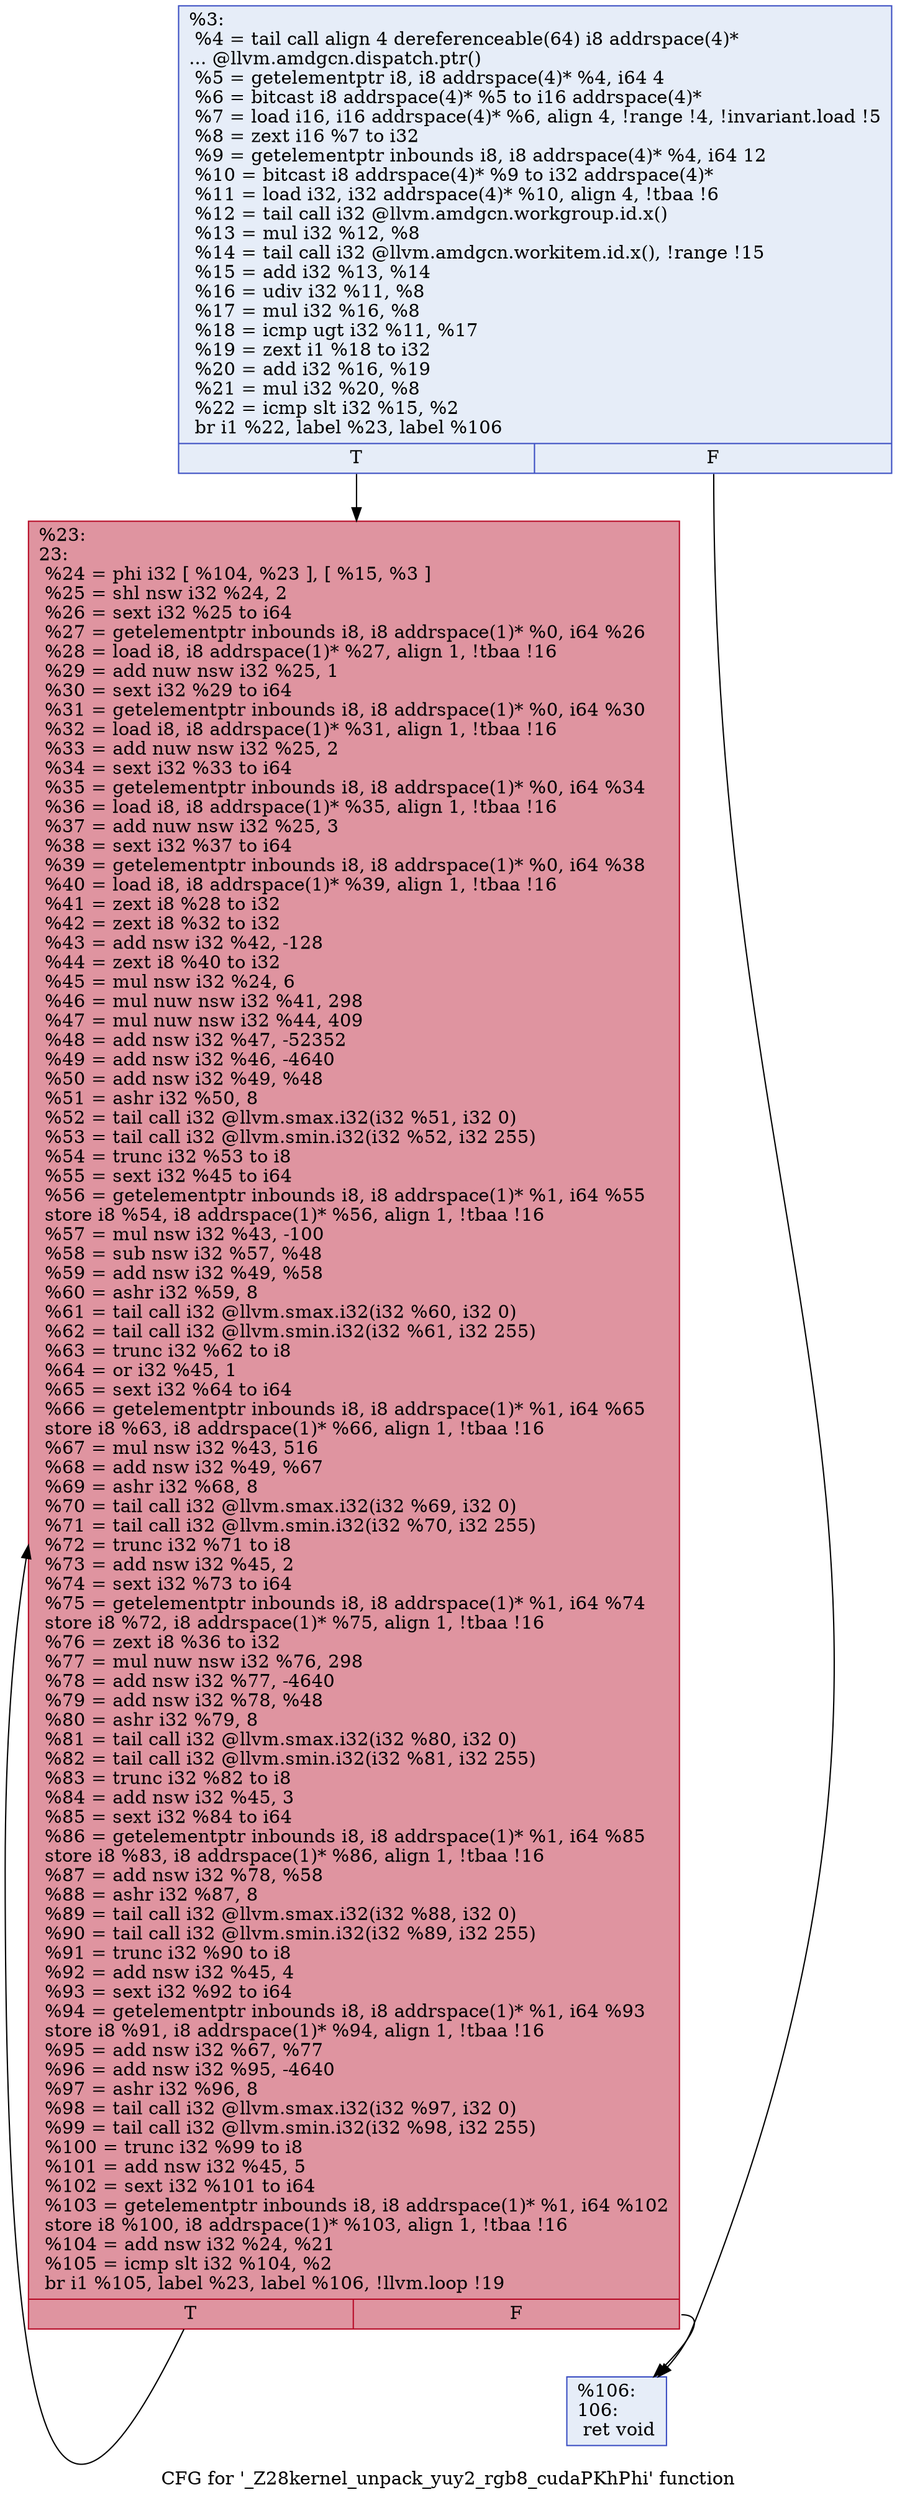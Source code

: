 digraph "CFG for '_Z28kernel_unpack_yuy2_rgb8_cudaPKhPhi' function" {
	label="CFG for '_Z28kernel_unpack_yuy2_rgb8_cudaPKhPhi' function";

	Node0x62c6100 [shape=record,color="#3d50c3ff", style=filled, fillcolor="#c7d7f070",label="{%3:\l  %4 = tail call align 4 dereferenceable(64) i8 addrspace(4)*\l... @llvm.amdgcn.dispatch.ptr()\l  %5 = getelementptr i8, i8 addrspace(4)* %4, i64 4\l  %6 = bitcast i8 addrspace(4)* %5 to i16 addrspace(4)*\l  %7 = load i16, i16 addrspace(4)* %6, align 4, !range !4, !invariant.load !5\l  %8 = zext i16 %7 to i32\l  %9 = getelementptr inbounds i8, i8 addrspace(4)* %4, i64 12\l  %10 = bitcast i8 addrspace(4)* %9 to i32 addrspace(4)*\l  %11 = load i32, i32 addrspace(4)* %10, align 4, !tbaa !6\l  %12 = tail call i32 @llvm.amdgcn.workgroup.id.x()\l  %13 = mul i32 %12, %8\l  %14 = tail call i32 @llvm.amdgcn.workitem.id.x(), !range !15\l  %15 = add i32 %13, %14\l  %16 = udiv i32 %11, %8\l  %17 = mul i32 %16, %8\l  %18 = icmp ugt i32 %11, %17\l  %19 = zext i1 %18 to i32\l  %20 = add i32 %16, %19\l  %21 = mul i32 %20, %8\l  %22 = icmp slt i32 %15, %2\l  br i1 %22, label %23, label %106\l|{<s0>T|<s1>F}}"];
	Node0x62c6100:s0 -> Node0x62c86f0;
	Node0x62c6100:s1 -> Node0x62c8780;
	Node0x62c86f0 [shape=record,color="#b70d28ff", style=filled, fillcolor="#b70d2870",label="{%23:\l23:                                               \l  %24 = phi i32 [ %104, %23 ], [ %15, %3 ]\l  %25 = shl nsw i32 %24, 2\l  %26 = sext i32 %25 to i64\l  %27 = getelementptr inbounds i8, i8 addrspace(1)* %0, i64 %26\l  %28 = load i8, i8 addrspace(1)* %27, align 1, !tbaa !16\l  %29 = add nuw nsw i32 %25, 1\l  %30 = sext i32 %29 to i64\l  %31 = getelementptr inbounds i8, i8 addrspace(1)* %0, i64 %30\l  %32 = load i8, i8 addrspace(1)* %31, align 1, !tbaa !16\l  %33 = add nuw nsw i32 %25, 2\l  %34 = sext i32 %33 to i64\l  %35 = getelementptr inbounds i8, i8 addrspace(1)* %0, i64 %34\l  %36 = load i8, i8 addrspace(1)* %35, align 1, !tbaa !16\l  %37 = add nuw nsw i32 %25, 3\l  %38 = sext i32 %37 to i64\l  %39 = getelementptr inbounds i8, i8 addrspace(1)* %0, i64 %38\l  %40 = load i8, i8 addrspace(1)* %39, align 1, !tbaa !16\l  %41 = zext i8 %28 to i32\l  %42 = zext i8 %32 to i32\l  %43 = add nsw i32 %42, -128\l  %44 = zext i8 %40 to i32\l  %45 = mul nsw i32 %24, 6\l  %46 = mul nuw nsw i32 %41, 298\l  %47 = mul nuw nsw i32 %44, 409\l  %48 = add nsw i32 %47, -52352\l  %49 = add nsw i32 %46, -4640\l  %50 = add nsw i32 %49, %48\l  %51 = ashr i32 %50, 8\l  %52 = tail call i32 @llvm.smax.i32(i32 %51, i32 0)\l  %53 = tail call i32 @llvm.smin.i32(i32 %52, i32 255)\l  %54 = trunc i32 %53 to i8\l  %55 = sext i32 %45 to i64\l  %56 = getelementptr inbounds i8, i8 addrspace(1)* %1, i64 %55\l  store i8 %54, i8 addrspace(1)* %56, align 1, !tbaa !16\l  %57 = mul nsw i32 %43, -100\l  %58 = sub nsw i32 %57, %48\l  %59 = add nsw i32 %49, %58\l  %60 = ashr i32 %59, 8\l  %61 = tail call i32 @llvm.smax.i32(i32 %60, i32 0)\l  %62 = tail call i32 @llvm.smin.i32(i32 %61, i32 255)\l  %63 = trunc i32 %62 to i8\l  %64 = or i32 %45, 1\l  %65 = sext i32 %64 to i64\l  %66 = getelementptr inbounds i8, i8 addrspace(1)* %1, i64 %65\l  store i8 %63, i8 addrspace(1)* %66, align 1, !tbaa !16\l  %67 = mul nsw i32 %43, 516\l  %68 = add nsw i32 %49, %67\l  %69 = ashr i32 %68, 8\l  %70 = tail call i32 @llvm.smax.i32(i32 %69, i32 0)\l  %71 = tail call i32 @llvm.smin.i32(i32 %70, i32 255)\l  %72 = trunc i32 %71 to i8\l  %73 = add nsw i32 %45, 2\l  %74 = sext i32 %73 to i64\l  %75 = getelementptr inbounds i8, i8 addrspace(1)* %1, i64 %74\l  store i8 %72, i8 addrspace(1)* %75, align 1, !tbaa !16\l  %76 = zext i8 %36 to i32\l  %77 = mul nuw nsw i32 %76, 298\l  %78 = add nsw i32 %77, -4640\l  %79 = add nsw i32 %78, %48\l  %80 = ashr i32 %79, 8\l  %81 = tail call i32 @llvm.smax.i32(i32 %80, i32 0)\l  %82 = tail call i32 @llvm.smin.i32(i32 %81, i32 255)\l  %83 = trunc i32 %82 to i8\l  %84 = add nsw i32 %45, 3\l  %85 = sext i32 %84 to i64\l  %86 = getelementptr inbounds i8, i8 addrspace(1)* %1, i64 %85\l  store i8 %83, i8 addrspace(1)* %86, align 1, !tbaa !16\l  %87 = add nsw i32 %78, %58\l  %88 = ashr i32 %87, 8\l  %89 = tail call i32 @llvm.smax.i32(i32 %88, i32 0)\l  %90 = tail call i32 @llvm.smin.i32(i32 %89, i32 255)\l  %91 = trunc i32 %90 to i8\l  %92 = add nsw i32 %45, 4\l  %93 = sext i32 %92 to i64\l  %94 = getelementptr inbounds i8, i8 addrspace(1)* %1, i64 %93\l  store i8 %91, i8 addrspace(1)* %94, align 1, !tbaa !16\l  %95 = add nsw i32 %67, %77\l  %96 = add nsw i32 %95, -4640\l  %97 = ashr i32 %96, 8\l  %98 = tail call i32 @llvm.smax.i32(i32 %97, i32 0)\l  %99 = tail call i32 @llvm.smin.i32(i32 %98, i32 255)\l  %100 = trunc i32 %99 to i8\l  %101 = add nsw i32 %45, 5\l  %102 = sext i32 %101 to i64\l  %103 = getelementptr inbounds i8, i8 addrspace(1)* %1, i64 %102\l  store i8 %100, i8 addrspace(1)* %103, align 1, !tbaa !16\l  %104 = add nsw i32 %24, %21\l  %105 = icmp slt i32 %104, %2\l  br i1 %105, label %23, label %106, !llvm.loop !19\l|{<s0>T|<s1>F}}"];
	Node0x62c86f0:s0 -> Node0x62c86f0;
	Node0x62c86f0:s1 -> Node0x62c8780;
	Node0x62c8780 [shape=record,color="#3d50c3ff", style=filled, fillcolor="#c7d7f070",label="{%106:\l106:                                              \l  ret void\l}"];
}
